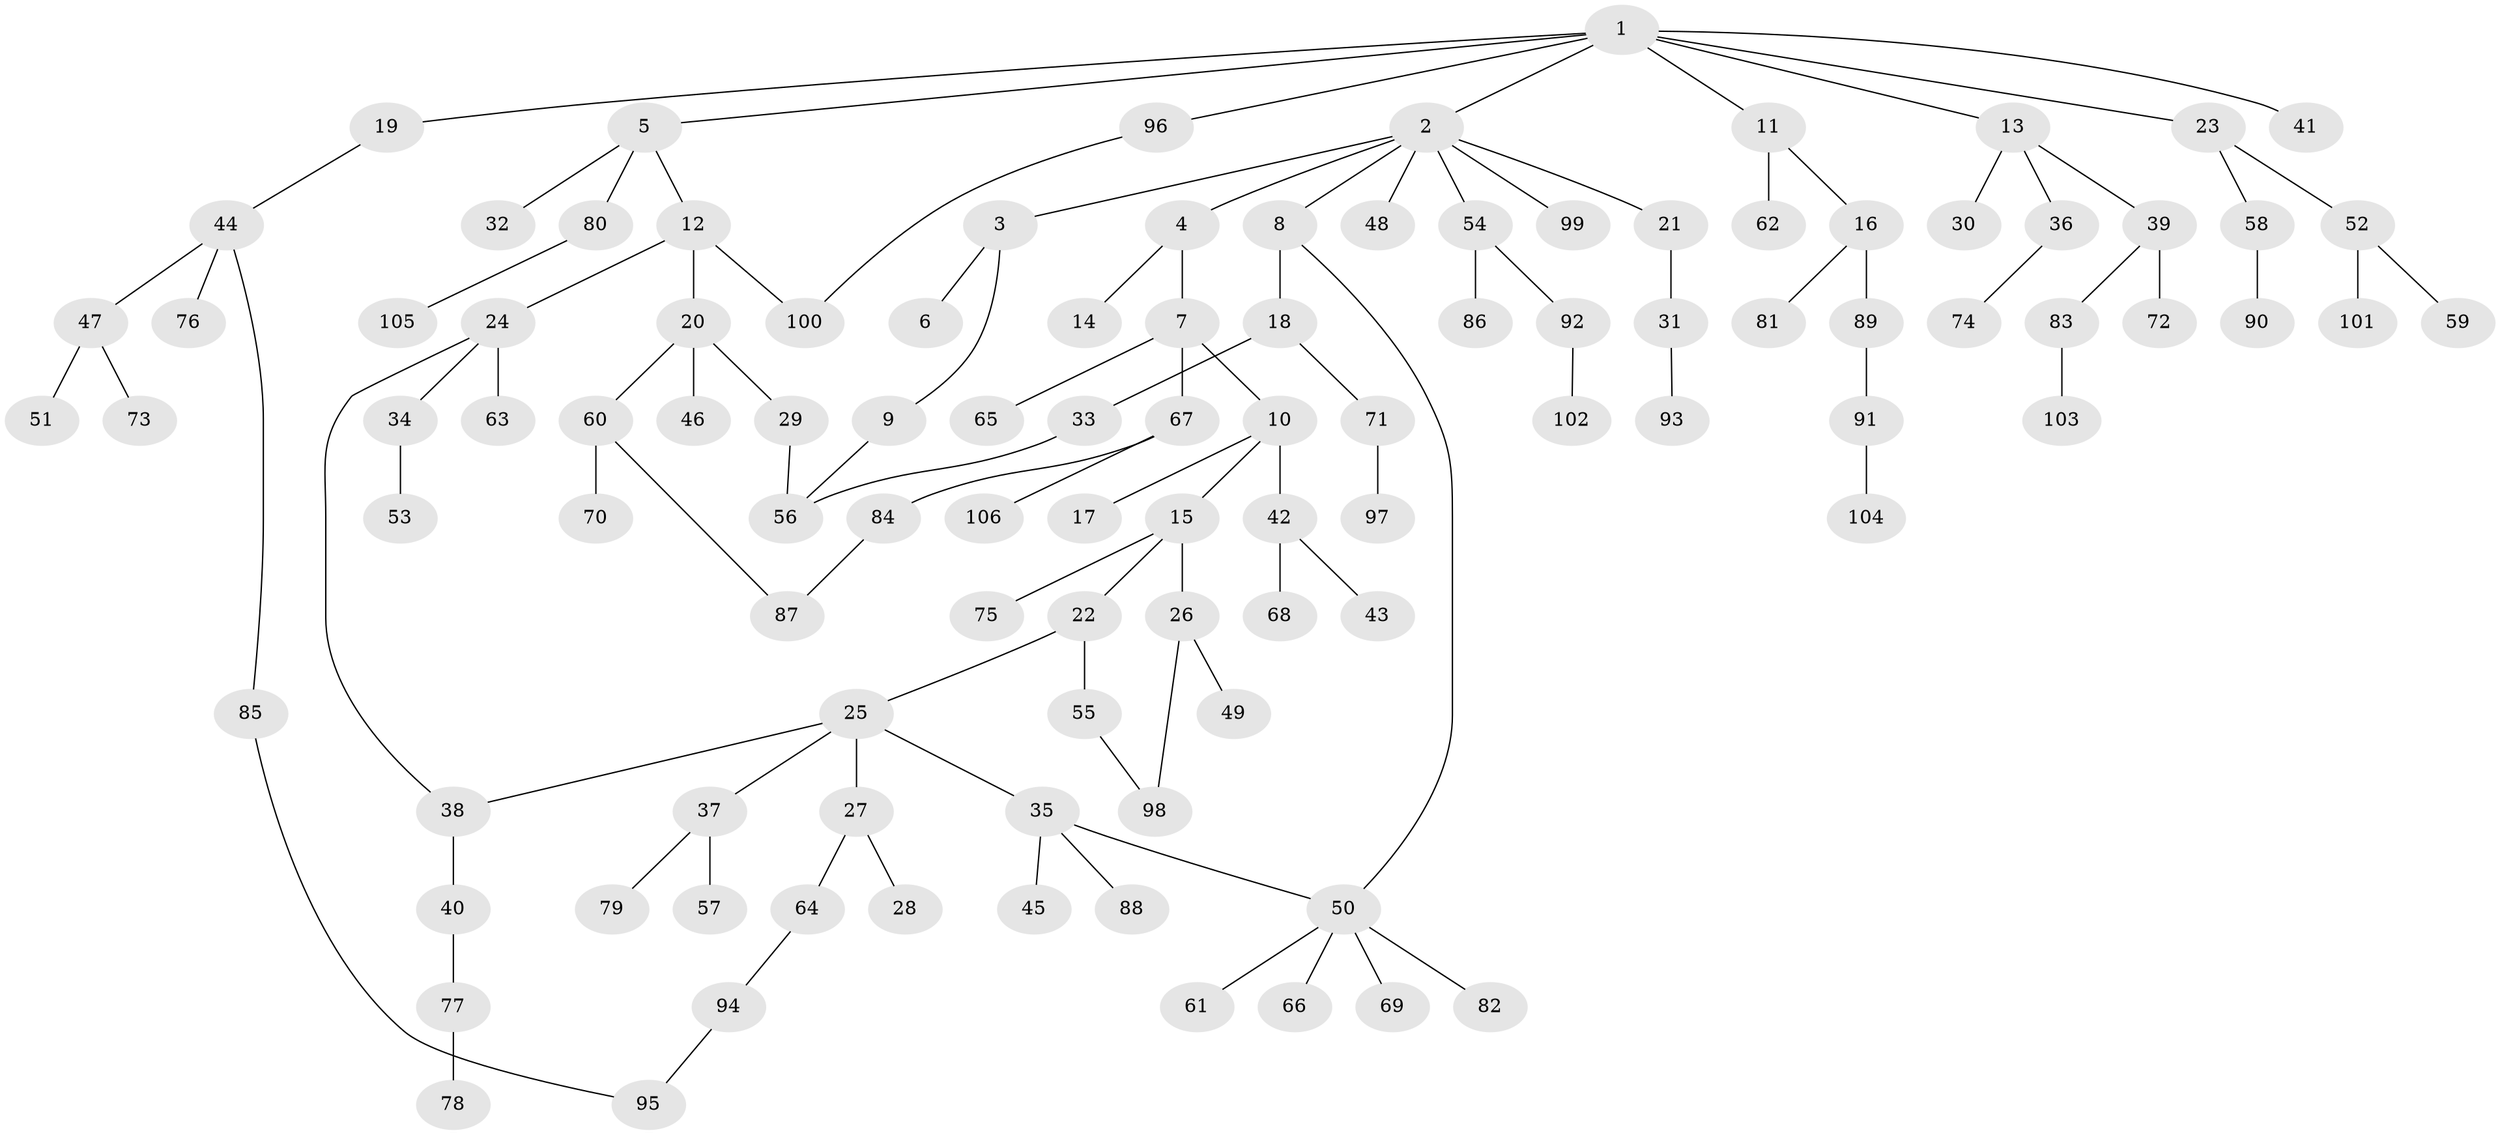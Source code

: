 // Generated by graph-tools (version 1.1) at 2025/10/02/27/25 16:10:53]
// undirected, 106 vertices, 113 edges
graph export_dot {
graph [start="1"]
  node [color=gray90,style=filled];
  1;
  2;
  3;
  4;
  5;
  6;
  7;
  8;
  9;
  10;
  11;
  12;
  13;
  14;
  15;
  16;
  17;
  18;
  19;
  20;
  21;
  22;
  23;
  24;
  25;
  26;
  27;
  28;
  29;
  30;
  31;
  32;
  33;
  34;
  35;
  36;
  37;
  38;
  39;
  40;
  41;
  42;
  43;
  44;
  45;
  46;
  47;
  48;
  49;
  50;
  51;
  52;
  53;
  54;
  55;
  56;
  57;
  58;
  59;
  60;
  61;
  62;
  63;
  64;
  65;
  66;
  67;
  68;
  69;
  70;
  71;
  72;
  73;
  74;
  75;
  76;
  77;
  78;
  79;
  80;
  81;
  82;
  83;
  84;
  85;
  86;
  87;
  88;
  89;
  90;
  91;
  92;
  93;
  94;
  95;
  96;
  97;
  98;
  99;
  100;
  101;
  102;
  103;
  104;
  105;
  106;
  1 -- 2;
  1 -- 5;
  1 -- 11;
  1 -- 13;
  1 -- 19;
  1 -- 23;
  1 -- 41;
  1 -- 96;
  2 -- 3;
  2 -- 4;
  2 -- 8;
  2 -- 21;
  2 -- 48;
  2 -- 54;
  2 -- 99;
  3 -- 6;
  3 -- 9;
  4 -- 7;
  4 -- 14;
  5 -- 12;
  5 -- 32;
  5 -- 80;
  7 -- 10;
  7 -- 65;
  7 -- 67;
  8 -- 18;
  8 -- 50;
  9 -- 56;
  10 -- 15;
  10 -- 17;
  10 -- 42;
  11 -- 16;
  11 -- 62;
  12 -- 20;
  12 -- 24;
  12 -- 100;
  13 -- 30;
  13 -- 36;
  13 -- 39;
  15 -- 22;
  15 -- 26;
  15 -- 75;
  16 -- 81;
  16 -- 89;
  18 -- 33;
  18 -- 71;
  19 -- 44;
  20 -- 29;
  20 -- 46;
  20 -- 60;
  21 -- 31;
  22 -- 25;
  22 -- 55;
  23 -- 52;
  23 -- 58;
  24 -- 34;
  24 -- 63;
  24 -- 38;
  25 -- 27;
  25 -- 35;
  25 -- 37;
  25 -- 38;
  26 -- 49;
  26 -- 98;
  27 -- 28;
  27 -- 64;
  29 -- 56;
  31 -- 93;
  33 -- 56;
  34 -- 53;
  35 -- 45;
  35 -- 50;
  35 -- 88;
  36 -- 74;
  37 -- 57;
  37 -- 79;
  38 -- 40;
  39 -- 72;
  39 -- 83;
  40 -- 77;
  42 -- 43;
  42 -- 68;
  44 -- 47;
  44 -- 76;
  44 -- 85;
  47 -- 51;
  47 -- 73;
  50 -- 61;
  50 -- 66;
  50 -- 69;
  50 -- 82;
  52 -- 59;
  52 -- 101;
  54 -- 86;
  54 -- 92;
  55 -- 98;
  58 -- 90;
  60 -- 70;
  60 -- 87;
  64 -- 94;
  67 -- 84;
  67 -- 106;
  71 -- 97;
  77 -- 78;
  80 -- 105;
  83 -- 103;
  84 -- 87;
  85 -- 95;
  89 -- 91;
  91 -- 104;
  92 -- 102;
  94 -- 95;
  96 -- 100;
}
